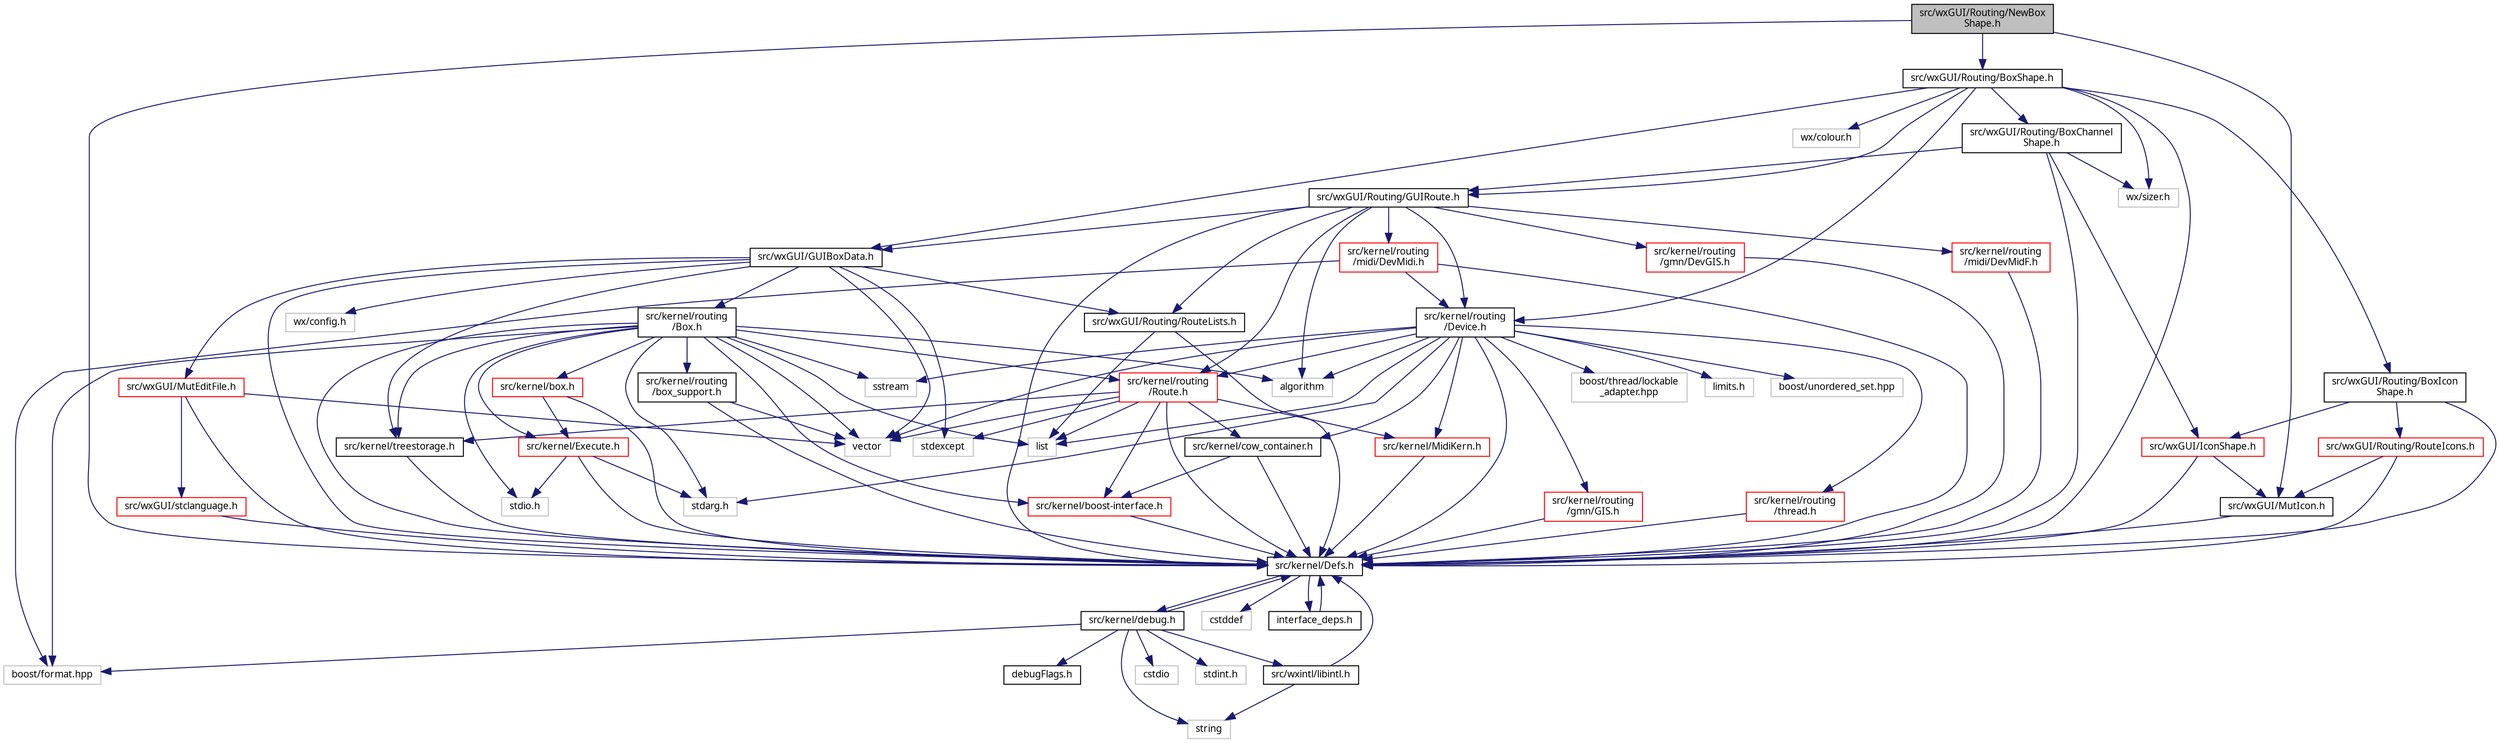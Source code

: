 digraph "src/wxGUI/Routing/NewBoxShape.h"
{
  edge [fontname="Sans",fontsize="10",labelfontname="Sans",labelfontsize="10"];
  node [fontname="Sans",fontsize="10",shape=record];
  Node0 [label="src/wxGUI/Routing/NewBox\lShape.h",height=0.2,width=0.4,color="black", fillcolor="grey75", style="filled", fontcolor="black"];
  Node0 -> Node1 [color="midnightblue",fontsize="10",style="solid",fontname="Sans"];
  Node1 [label="src/kernel/Defs.h",height=0.2,width=0.4,color="black", fillcolor="white", style="filled",URL="$d1/d73/Defs_8h.html",tooltip="Common definitions. "];
  Node1 -> Node2 [color="midnightblue",fontsize="10",style="solid",fontname="Sans"];
  Node2 [label="interface_deps.h",height=0.2,width=0.4,color="black", fillcolor="white", style="filled",URL="$de/ddd/interface__deps_8h.html"];
  Node2 -> Node1 [color="midnightblue",fontsize="10",style="solid",fontname="Sans"];
  Node1 -> Node3 [color="midnightblue",fontsize="10",style="solid",fontname="Sans"];
  Node3 [label="cstddef",height=0.2,width=0.4,color="grey75", fillcolor="white", style="filled"];
  Node1 -> Node4 [color="midnightblue",fontsize="10",style="solid",fontname="Sans"];
  Node4 [label="src/kernel/debug.h",height=0.2,width=0.4,color="black", fillcolor="white", style="filled",URL="$db/d16/debug_8h.html"];
  Node4 -> Node1 [color="midnightblue",fontsize="10",style="solid",fontname="Sans"];
  Node4 -> Node5 [color="midnightblue",fontsize="10",style="solid",fontname="Sans"];
  Node5 [label="src/wxintl/libintl.h",height=0.2,width=0.4,color="black", fillcolor="white", style="filled",URL="$d4/d64/libintl_8h.html"];
  Node5 -> Node1 [color="midnightblue",fontsize="10",style="solid",fontname="Sans"];
  Node5 -> Node6 [color="midnightblue",fontsize="10",style="solid",fontname="Sans"];
  Node6 [label="string",height=0.2,width=0.4,color="grey75", fillcolor="white", style="filled"];
  Node4 -> Node6 [color="midnightblue",fontsize="10",style="solid",fontname="Sans"];
  Node4 -> Node7 [color="midnightblue",fontsize="10",style="solid",fontname="Sans"];
  Node7 [label="cstdio",height=0.2,width=0.4,color="grey75", fillcolor="white", style="filled"];
  Node4 -> Node8 [color="midnightblue",fontsize="10",style="solid",fontname="Sans"];
  Node8 [label="boost/format.hpp",height=0.2,width=0.4,color="grey75", fillcolor="white", style="filled"];
  Node4 -> Node9 [color="midnightblue",fontsize="10",style="solid",fontname="Sans"];
  Node9 [label="stdint.h",height=0.2,width=0.4,color="grey75", fillcolor="white", style="filled"];
  Node4 -> Node10 [color="midnightblue",fontsize="10",style="solid",fontname="Sans"];
  Node10 [label="debugFlags.h",height=0.2,width=0.4,color="black", fillcolor="white", style="filled",URL="$d4/dab/debugFlags_8h.html",tooltip="Debug flags for mutabor debug mode. "];
  Node0 -> Node11 [color="midnightblue",fontsize="10",style="solid",fontname="Sans"];
  Node11 [label="src/wxGUI/MutIcon.h",height=0.2,width=0.4,color="black", fillcolor="white", style="filled",URL="$df/d37/MutIcon_8h.html",tooltip="Icon class fixing issues with Mac OS. "];
  Node11 -> Node1 [color="midnightblue",fontsize="10",style="solid",fontname="Sans"];
  Node0 -> Node12 [color="midnightblue",fontsize="10",style="solid",fontname="Sans"];
  Node12 [label="src/wxGUI/Routing/BoxShape.h",height=0.2,width=0.4,color="black", fillcolor="white", style="filled",URL="$d9/d49/BoxShape_8h.html",tooltip="Box shape for route window. "];
  Node12 -> Node1 [color="midnightblue",fontsize="10",style="solid",fontname="Sans"];
  Node12 -> Node13 [color="midnightblue",fontsize="10",style="solid",fontname="Sans"];
  Node13 [label="src/wxGUI/GUIBoxData.h",height=0.2,width=0.4,color="black", fillcolor="white", style="filled",URL="$d5/df7/GUIBoxData_8h.html"];
  Node13 -> Node1 [color="midnightblue",fontsize="10",style="solid",fontname="Sans"];
  Node13 -> Node14 [color="midnightblue",fontsize="10",style="solid",fontname="Sans"];
  Node14 [label="src/kernel/treestorage.h",height=0.2,width=0.4,color="black", fillcolor="white", style="filled",URL="$db/dbe/treestorage_8h.html",tooltip="abstract class for tree like storage "];
  Node14 -> Node1 [color="midnightblue",fontsize="10",style="solid",fontname="Sans"];
  Node13 -> Node15 [color="midnightblue",fontsize="10",style="solid",fontname="Sans"];
  Node15 [label="src/kernel/routing\l/Box.h",height=0.2,width=0.4,color="black", fillcolor="white", style="filled",URL="$de/d0f/Box_8h.html",tooltip="Mutabor Box for C++. "];
  Node15 -> Node1 [color="midnightblue",fontsize="10",style="solid",fontname="Sans"];
  Node15 -> Node14 [color="midnightblue",fontsize="10",style="solid",fontname="Sans"];
  Node15 -> Node16 [color="midnightblue",fontsize="10",style="solid",fontname="Sans"];
  Node16 [label="src/kernel/boost-interface.h",height=0.2,width=0.4,color="red", fillcolor="white", style="filled",URL="$d1/da4/boost-interface_8h.html",tooltip="Interface to the boost library. "];
  Node16 -> Node1 [color="midnightblue",fontsize="10",style="solid",fontname="Sans"];
  Node15 -> Node19 [color="midnightblue",fontsize="10",style="solid",fontname="Sans"];
  Node19 [label="src/kernel/routing\l/Route.h",height=0.2,width=0.4,color="red", fillcolor="white", style="filled",URL="$d1/d65/Route_8h.html",tooltip="Routing. "];
  Node19 -> Node1 [color="midnightblue",fontsize="10",style="solid",fontname="Sans"];
  Node19 -> Node20 [color="midnightblue",fontsize="10",style="solid",fontname="Sans"];
  Node20 [label="src/kernel/cow_container.h",height=0.2,width=0.4,color="black", fillcolor="white", style="filled",URL="$da/d28/cow__container_8h.html",tooltip="Copy on write container. "];
  Node20 -> Node1 [color="midnightblue",fontsize="10",style="solid",fontname="Sans"];
  Node20 -> Node16 [color="midnightblue",fontsize="10",style="solid",fontname="Sans"];
  Node19 -> Node21 [color="midnightblue",fontsize="10",style="solid",fontname="Sans"];
  Node21 [label="src/kernel/MidiKern.h",height=0.2,width=0.4,color="red", fillcolor="white", style="filled",URL="$da/dfd/MidiKern_8h.html"];
  Node21 -> Node1 [color="midnightblue",fontsize="10",style="solid",fontname="Sans"];
  Node19 -> Node14 [color="midnightblue",fontsize="10",style="solid",fontname="Sans"];
  Node19 -> Node16 [color="midnightblue",fontsize="10",style="solid",fontname="Sans"];
  Node19 -> Node23 [color="midnightblue",fontsize="10",style="solid",fontname="Sans"];
  Node23 [label="list",height=0.2,width=0.4,color="grey75", fillcolor="white", style="filled"];
  Node19 -> Node24 [color="midnightblue",fontsize="10",style="solid",fontname="Sans"];
  Node24 [label="vector",height=0.2,width=0.4,color="grey75", fillcolor="white", style="filled"];
  Node19 -> Node25 [color="midnightblue",fontsize="10",style="solid",fontname="Sans"];
  Node25 [label="stdexcept",height=0.2,width=0.4,color="grey75", fillcolor="white", style="filled"];
  Node15 -> Node45 [color="midnightblue",fontsize="10",style="solid",fontname="Sans"];
  Node45 [label="src/kernel/Execute.h",height=0.2,width=0.4,color="red", fillcolor="white", style="filled",URL="$de/d11/Execute_8h.html",tooltip="Execute tuning changes. "];
  Node45 -> Node1 [color="midnightblue",fontsize="10",style="solid",fontname="Sans"];
  Node45 -> Node47 [color="midnightblue",fontsize="10",style="solid",fontname="Sans"];
  Node47 [label="stdio.h",height=0.2,width=0.4,color="grey75", fillcolor="white", style="filled"];
  Node45 -> Node41 [color="midnightblue",fontsize="10",style="solid",fontname="Sans"];
  Node41 [label="stdarg.h",height=0.2,width=0.4,color="grey75", fillcolor="white", style="filled"];
  Node15 -> Node48 [color="midnightblue",fontsize="10",style="solid",fontname="Sans"];
  Node48 [label="src/kernel/box.h",height=0.2,width=0.4,color="red", fillcolor="white", style="filled",URL="$dc/d19/box_8h.html",tooltip="Description: Collect all properties, which are used by boxes. "];
  Node48 -> Node1 [color="midnightblue",fontsize="10",style="solid",fontname="Sans"];
  Node48 -> Node45 [color="midnightblue",fontsize="10",style="solid",fontname="Sans"];
  Node15 -> Node51 [color="midnightblue",fontsize="10",style="solid",fontname="Sans"];
  Node51 [label="src/kernel/routing\l/box_support.h",height=0.2,width=0.4,color="black", fillcolor="white", style="filled",URL="$d2/dfc/box__support_8h.html",tooltip="Mutabor Box for C++. "];
  Node51 -> Node1 [color="midnightblue",fontsize="10",style="solid",fontname="Sans"];
  Node51 -> Node24 [color="midnightblue",fontsize="10",style="solid",fontname="Sans"];
  Node15 -> Node24 [color="midnightblue",fontsize="10",style="solid",fontname="Sans"];
  Node15 -> Node23 [color="midnightblue",fontsize="10",style="solid",fontname="Sans"];
  Node15 -> Node39 [color="midnightblue",fontsize="10",style="solid",fontname="Sans"];
  Node39 [label="algorithm",height=0.2,width=0.4,color="grey75", fillcolor="white", style="filled"];
  Node15 -> Node40 [color="midnightblue",fontsize="10",style="solid",fontname="Sans"];
  Node40 [label="sstream",height=0.2,width=0.4,color="grey75", fillcolor="white", style="filled"];
  Node15 -> Node41 [color="midnightblue",fontsize="10",style="solid",fontname="Sans"];
  Node15 -> Node47 [color="midnightblue",fontsize="10",style="solid",fontname="Sans"];
  Node15 -> Node8 [color="midnightblue",fontsize="10",style="solid",fontname="Sans"];
  Node13 -> Node52 [color="midnightblue",fontsize="10",style="solid",fontname="Sans"];
  Node52 [label="src/wxGUI/Routing/RouteLists.h",height=0.2,width=0.4,color="black", fillcolor="white", style="filled",URL="$d4/d70/RouteLists_8h.html"];
  Node52 -> Node1 [color="midnightblue",fontsize="10",style="solid",fontname="Sans"];
  Node52 -> Node23 [color="midnightblue",fontsize="10",style="solid",fontname="Sans"];
  Node13 -> Node53 [color="midnightblue",fontsize="10",style="solid",fontname="Sans"];
  Node53 [label="src/wxGUI/MutEditFile.h",height=0.2,width=0.4,color="red", fillcolor="white", style="filled",URL="$d5/dfb/MutEditFile_8h.html"];
  Node53 -> Node1 [color="midnightblue",fontsize="10",style="solid",fontname="Sans"];
  Node53 -> Node54 [color="midnightblue",fontsize="10",style="solid",fontname="Sans"];
  Node54 [label="src/wxGUI/stclanguage.h",height=0.2,width=0.4,color="red", fillcolor="white", style="filled",URL="$d1/de5/stclanguage_8h.html"];
  Node54 -> Node1 [color="midnightblue",fontsize="10",style="solid",fontname="Sans"];
  Node53 -> Node24 [color="midnightblue",fontsize="10",style="solid",fontname="Sans"];
  Node13 -> Node24 [color="midnightblue",fontsize="10",style="solid",fontname="Sans"];
  Node13 -> Node25 [color="midnightblue",fontsize="10",style="solid",fontname="Sans"];
  Node13 -> Node61 [color="midnightblue",fontsize="10",style="solid",fontname="Sans"];
  Node61 [label="wx/config.h",height=0.2,width=0.4,color="grey75", fillcolor="white", style="filled"];
  Node12 -> Node62 [color="midnightblue",fontsize="10",style="solid",fontname="Sans"];
  Node62 [label="src/wxGUI/Routing/GUIRoute.h",height=0.2,width=0.4,color="black", fillcolor="white", style="filled",URL="$d6/dfa/GUIRoute_8h.html"];
  Node62 -> Node1 [color="midnightblue",fontsize="10",style="solid",fontname="Sans"];
  Node62 -> Node28 [color="midnightblue",fontsize="10",style="solid",fontname="Sans"];
  Node28 [label="src/kernel/routing\l/Device.h",height=0.2,width=0.4,color="black", fillcolor="white", style="filled",URL="$de/d05/Device_8h.html",tooltip="Routing. "];
  Node28 -> Node1 [color="midnightblue",fontsize="10",style="solid",fontname="Sans"];
  Node28 -> Node20 [color="midnightblue",fontsize="10",style="solid",fontname="Sans"];
  Node28 -> Node29 [color="midnightblue",fontsize="10",style="solid",fontname="Sans"];
  Node29 [label="src/kernel/routing\l/gmn/GIS.h",height=0.2,width=0.4,color="red", fillcolor="white", style="filled",URL="$dd/d4d/GIS_8h.html"];
  Node29 -> Node1 [color="midnightblue",fontsize="10",style="solid",fontname="Sans"];
  Node28 -> Node19 [color="midnightblue",fontsize="10",style="solid",fontname="Sans"];
  Node28 -> Node34 [color="midnightblue",fontsize="10",style="solid",fontname="Sans"];
  Node34 [label="src/kernel/routing\l/thread.h",height=0.2,width=0.4,color="red", fillcolor="white", style="filled",URL="$db/dd5/thread_8h.html"];
  Node34 -> Node1 [color="midnightblue",fontsize="10",style="solid",fontname="Sans"];
  Node28 -> Node37 [color="midnightblue",fontsize="10",style="solid",fontname="Sans"];
  Node37 [label="boost/thread/lockable\l_adapter.hpp",height=0.2,width=0.4,color="grey75", fillcolor="white", style="filled"];
  Node28 -> Node21 [color="midnightblue",fontsize="10",style="solid",fontname="Sans"];
  Node28 -> Node24 [color="midnightblue",fontsize="10",style="solid",fontname="Sans"];
  Node28 -> Node23 [color="midnightblue",fontsize="10",style="solid",fontname="Sans"];
  Node28 -> Node38 [color="midnightblue",fontsize="10",style="solid",fontname="Sans"];
  Node38 [label="limits.h",height=0.2,width=0.4,color="grey75", fillcolor="white", style="filled"];
  Node28 -> Node39 [color="midnightblue",fontsize="10",style="solid",fontname="Sans"];
  Node28 -> Node40 [color="midnightblue",fontsize="10",style="solid",fontname="Sans"];
  Node28 -> Node41 [color="midnightblue",fontsize="10",style="solid",fontname="Sans"];
  Node28 -> Node42 [color="midnightblue",fontsize="10",style="solid",fontname="Sans"];
  Node42 [label="boost/unordered_set.hpp",height=0.2,width=0.4,color="grey75", fillcolor="white", style="filled"];
  Node62 -> Node63 [color="midnightblue",fontsize="10",style="solid",fontname="Sans"];
  Node63 [label="src/kernel/routing\l/midi/DevMidi.h",height=0.2,width=0.4,color="red", fillcolor="white", style="filled",URL="$d4/da2/DevMidi_8h.html",tooltip="Classes for midi port. "];
  Node63 -> Node1 [color="midnightblue",fontsize="10",style="solid",fontname="Sans"];
  Node63 -> Node28 [color="midnightblue",fontsize="10",style="solid",fontname="Sans"];
  Node63 -> Node8 [color="midnightblue",fontsize="10",style="solid",fontname="Sans"];
  Node62 -> Node68 [color="midnightblue",fontsize="10",style="solid",fontname="Sans"];
  Node68 [label="src/kernel/routing\l/midi/DevMidF.h",height=0.2,width=0.4,color="red", fillcolor="white", style="filled",URL="$da/d3c/DevMidF_8h.html"];
  Node68 -> Node1 [color="midnightblue",fontsize="10",style="solid",fontname="Sans"];
  Node62 -> Node77 [color="midnightblue",fontsize="10",style="solid",fontname="Sans"];
  Node77 [label="src/kernel/routing\l/gmn/DevGIS.h",height=0.2,width=0.4,color="red", fillcolor="white", style="filled",URL="$da/d81/DevGIS_8h.html"];
  Node77 -> Node1 [color="midnightblue",fontsize="10",style="solid",fontname="Sans"];
  Node62 -> Node19 [color="midnightblue",fontsize="10",style="solid",fontname="Sans"];
  Node62 -> Node13 [color="midnightblue",fontsize="10",style="solid",fontname="Sans"];
  Node62 -> Node52 [color="midnightblue",fontsize="10",style="solid",fontname="Sans"];
  Node62 -> Node39 [color="midnightblue",fontsize="10",style="solid",fontname="Sans"];
  Node12 -> Node79 [color="midnightblue",fontsize="10",style="solid",fontname="Sans"];
  Node79 [label="src/wxGUI/Routing/BoxChannel\lShape.h",height=0.2,width=0.4,color="black", fillcolor="white", style="filled",URL="$d6/d68/BoxChannelShape_8h.html",tooltip="Box shape for route window. "];
  Node79 -> Node1 [color="midnightblue",fontsize="10",style="solid",fontname="Sans"];
  Node79 -> Node62 [color="midnightblue",fontsize="10",style="solid",fontname="Sans"];
  Node79 -> Node80 [color="midnightblue",fontsize="10",style="solid",fontname="Sans"];
  Node80 [label="src/wxGUI/IconShape.h",height=0.2,width=0.4,color="red", fillcolor="white", style="filled",URL="$d5/d6f/IconShape_8h.html",tooltip="Icon shape. "];
  Node80 -> Node1 [color="midnightblue",fontsize="10",style="solid",fontname="Sans"];
  Node80 -> Node11 [color="midnightblue",fontsize="10",style="solid",fontname="Sans"];
  Node79 -> Node101 [color="midnightblue",fontsize="10",style="solid",fontname="Sans"];
  Node101 [label="wx/sizer.h",height=0.2,width=0.4,color="grey75", fillcolor="white", style="filled"];
  Node12 -> Node102 [color="midnightblue",fontsize="10",style="solid",fontname="Sans"];
  Node102 [label="src/wxGUI/Routing/BoxIcon\lShape.h",height=0.2,width=0.4,color="black", fillcolor="white", style="filled",URL="$d2/de0/BoxIconShape_8h.html",tooltip="Box icon shape for route window. "];
  Node102 -> Node1 [color="midnightblue",fontsize="10",style="solid",fontname="Sans"];
  Node102 -> Node80 [color="midnightblue",fontsize="10",style="solid",fontname="Sans"];
  Node102 -> Node103 [color="midnightblue",fontsize="10",style="solid",fontname="Sans"];
  Node103 [label="src/wxGUI/Routing/RouteIcons.h",height=0.2,width=0.4,color="red", fillcolor="white", style="filled",URL="$df/d40/RouteIcons_8h.html",tooltip="Devices base classes. "];
  Node103 -> Node1 [color="midnightblue",fontsize="10",style="solid",fontname="Sans"];
  Node103 -> Node11 [color="midnightblue",fontsize="10",style="solid",fontname="Sans"];
  Node12 -> Node28 [color="midnightblue",fontsize="10",style="solid",fontname="Sans"];
  Node12 -> Node104 [color="midnightblue",fontsize="10",style="solid",fontname="Sans"];
  Node104 [label="wx/colour.h",height=0.2,width=0.4,color="grey75", fillcolor="white", style="filled"];
  Node12 -> Node101 [color="midnightblue",fontsize="10",style="solid",fontname="Sans"];
}
